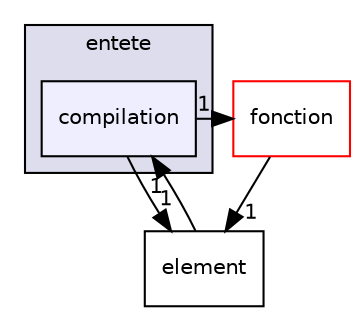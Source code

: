 digraph "entete/compilation" {
  compound=true
  node [ fontsize="10", fontname="Helvetica"];
  edge [ labelfontsize="10", labelfontname="Helvetica"];
  subgraph clusterdir_2db5f1c5034b754c69755a32007f81b7 {
    graph [ bgcolor="#ddddee", pencolor="black", label="entete" fontname="Helvetica", fontsize="10", URL="dir_2db5f1c5034b754c69755a32007f81b7.html"]
  dir_025f2efb297e71da6e984e4b77e3ffdf [shape=box, label="compilation", style="filled", fillcolor="#eeeeff", pencolor="black", URL="dir_025f2efb297e71da6e984e4b77e3ffdf.html"];
  }
  dir_4832fa68ea590285dd7ec4a85118439c [shape=box label="element" URL="dir_4832fa68ea590285dd7ec4a85118439c.html"];
  dir_2a17f3b6bd0d472023dbd77d40fac0ed [shape=box label="fonction" fillcolor="white" style="filled" color="red" URL="dir_2a17f3b6bd0d472023dbd77d40fac0ed.html"];
  dir_4832fa68ea590285dd7ec4a85118439c->dir_025f2efb297e71da6e984e4b77e3ffdf [headlabel="1", labeldistance=1.5 headhref="dir_000004_000002.html"];
  dir_2a17f3b6bd0d472023dbd77d40fac0ed->dir_4832fa68ea590285dd7ec4a85118439c [headlabel="1", labeldistance=1.5 headhref="dir_000006_000004.html"];
  dir_025f2efb297e71da6e984e4b77e3ffdf->dir_4832fa68ea590285dd7ec4a85118439c [headlabel="1", labeldistance=1.5 headhref="dir_000002_000004.html"];
  dir_025f2efb297e71da6e984e4b77e3ffdf->dir_2a17f3b6bd0d472023dbd77d40fac0ed [headlabel="1", labeldistance=1.5 headhref="dir_000002_000006.html"];
}

